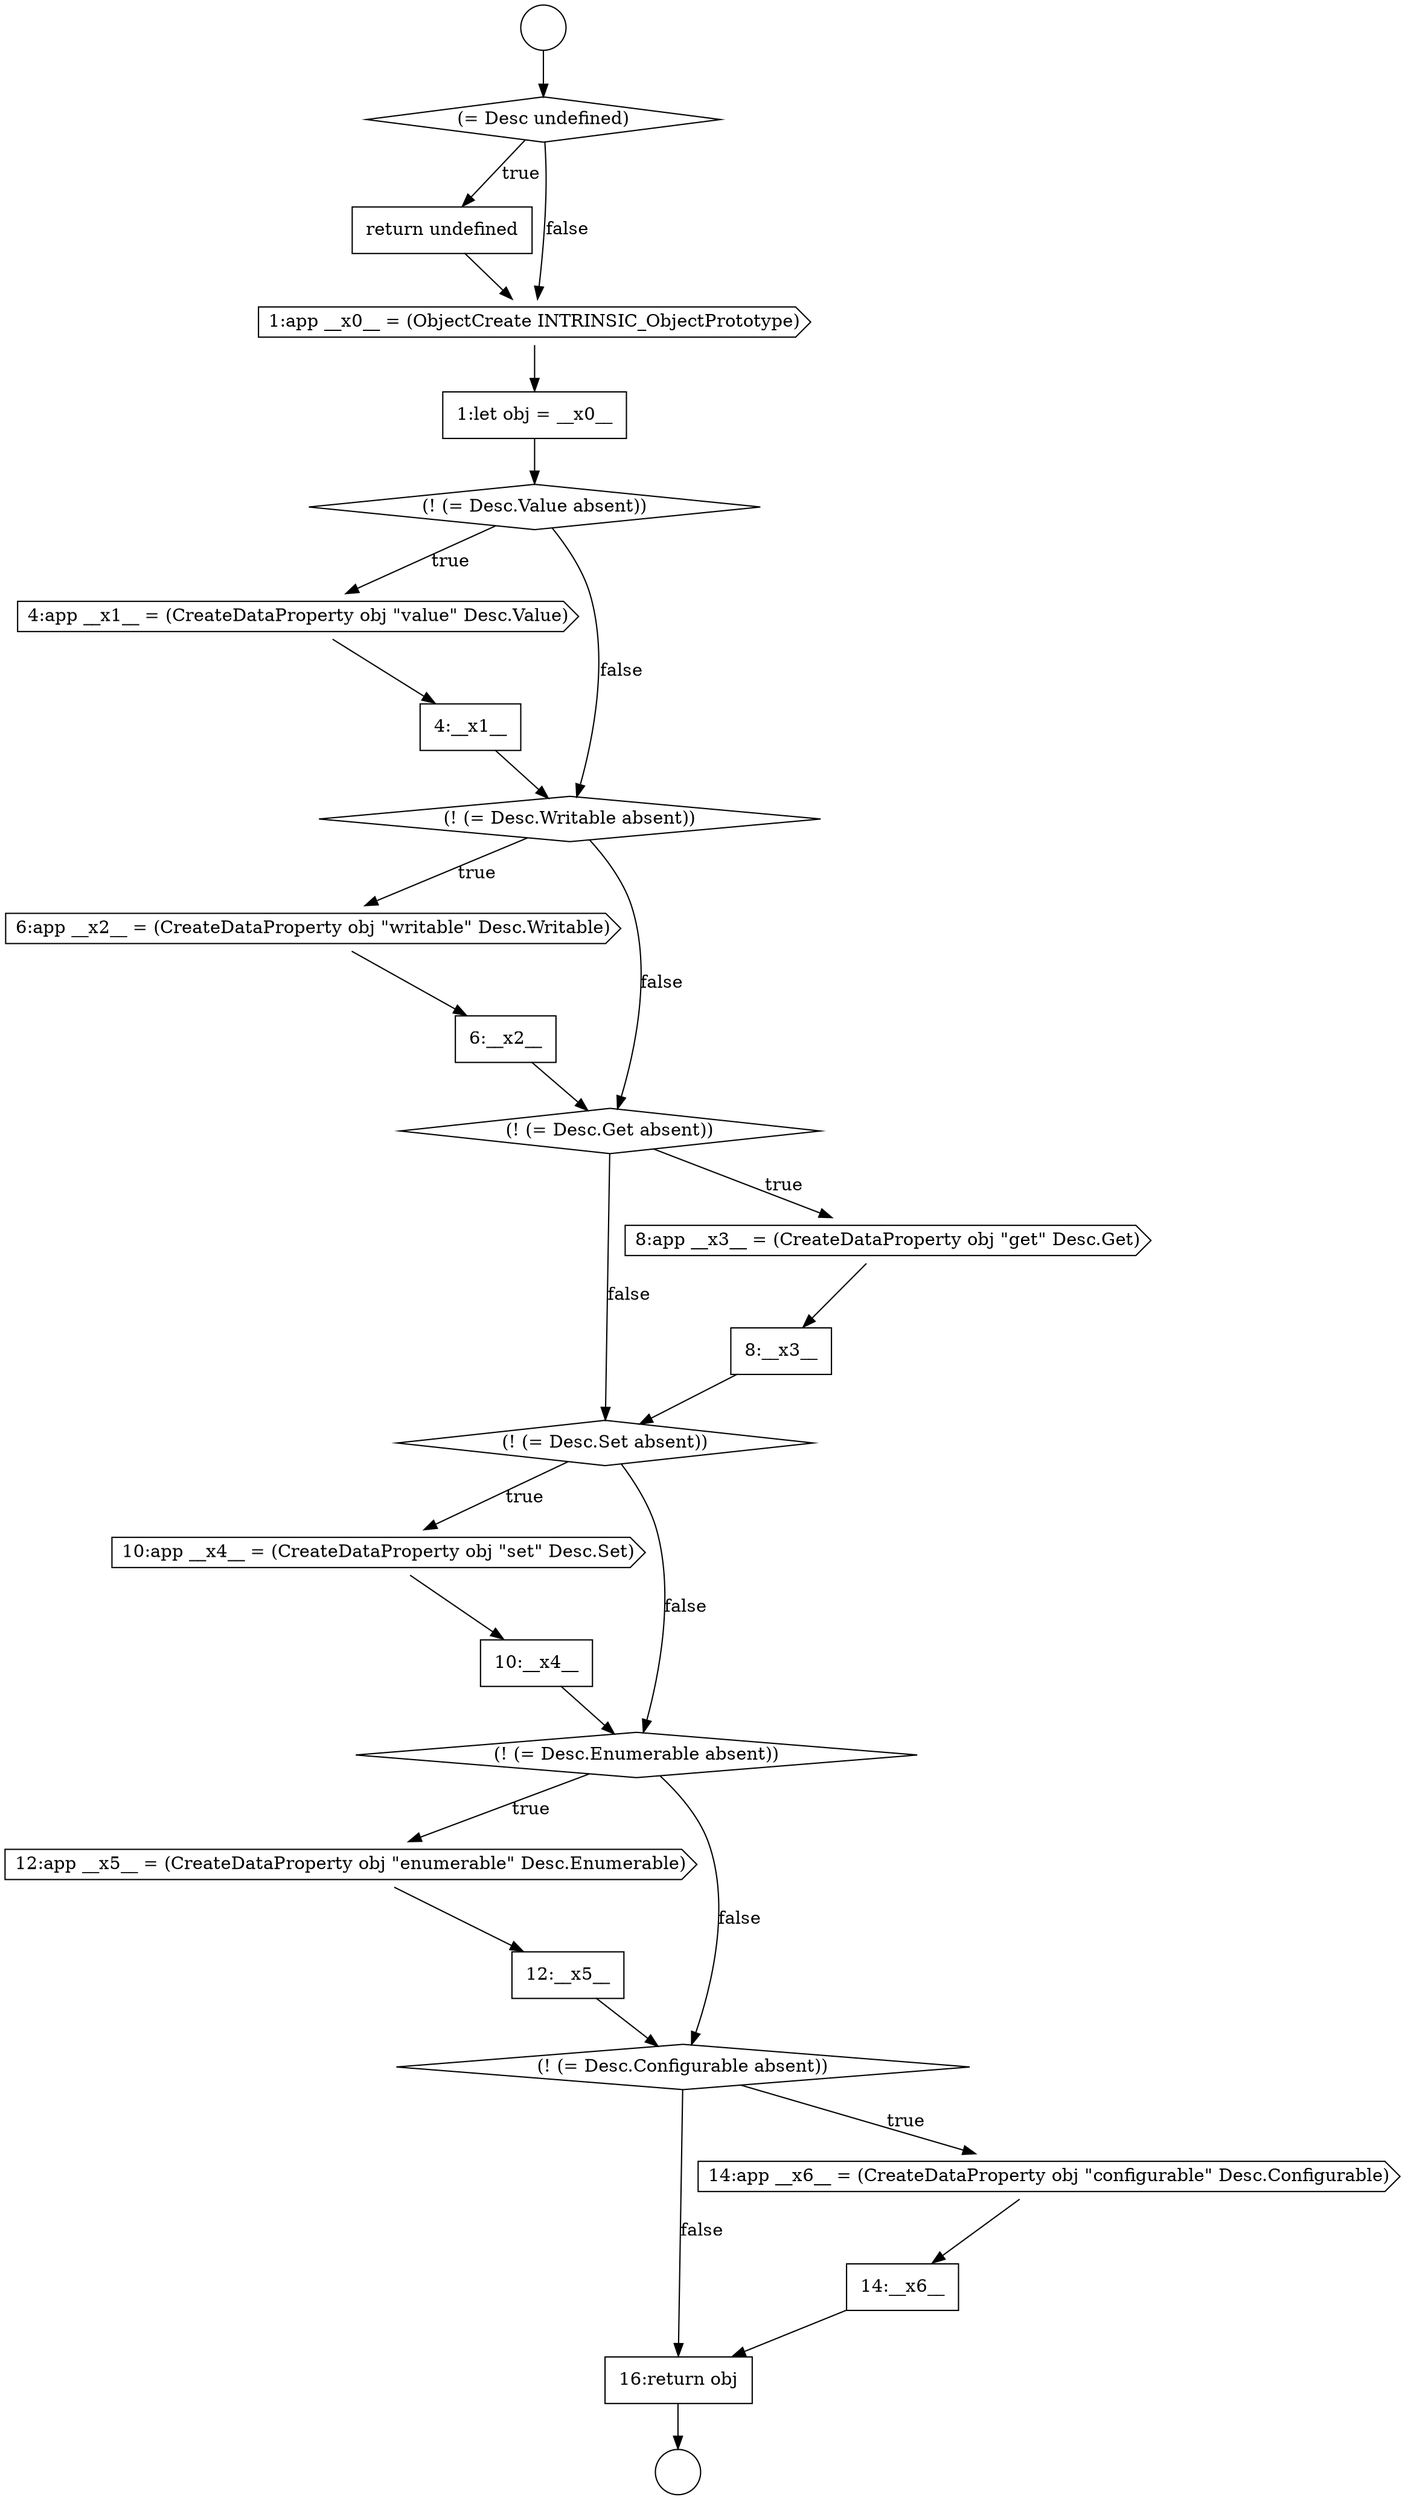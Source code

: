 digraph {
  node202 [shape=none, margin=0, label=<<font color="black">
    <table border="0" cellborder="1" cellspacing="0" cellpadding="10">
      <tr><td align="left">16:return obj</td></tr>
    </table>
  </font>> color="black" fillcolor="white" style=filled]
  node185 [shape=cds, label=<<font color="black">4:app __x1__ = (CreateDataProperty obj &quot;value&quot; Desc.Value)</font>> color="black" fillcolor="white" style=filled]
  node189 [shape=none, margin=0, label=<<font color="black">
    <table border="0" cellborder="1" cellspacing="0" cellpadding="10">
      <tr><td align="left">6:__x2__</td></tr>
    </table>
  </font>> color="black" fillcolor="white" style=filled]
  node179 [shape=circle label=" " color="black" fillcolor="white" style=filled]
  node201 [shape=none, margin=0, label=<<font color="black">
    <table border="0" cellborder="1" cellspacing="0" cellpadding="10">
      <tr><td align="left">14:__x6__</td></tr>
    </table>
  </font>> color="black" fillcolor="white" style=filled]
  node192 [shape=none, margin=0, label=<<font color="black">
    <table border="0" cellborder="1" cellspacing="0" cellpadding="10">
      <tr><td align="left">8:__x3__</td></tr>
    </table>
  </font>> color="black" fillcolor="white" style=filled]
  node197 [shape=cds, label=<<font color="black">12:app __x5__ = (CreateDataProperty obj &quot;enumerable&quot; Desc.Enumerable)</font>> color="black" fillcolor="white" style=filled]
  node188 [shape=cds, label=<<font color="black">6:app __x2__ = (CreateDataProperty obj &quot;writable&quot; Desc.Writable)</font>> color="black" fillcolor="white" style=filled]
  node193 [shape=diamond, label=<<font color="black">(! (= Desc.Set absent))</font>> color="black" fillcolor="white" style=filled]
  node180 [shape=diamond, label=<<font color="black">(= Desc undefined)</font>> color="black" fillcolor="white" style=filled]
  node191 [shape=cds, label=<<font color="black">8:app __x3__ = (CreateDataProperty obj &quot;get&quot; Desc.Get)</font>> color="black" fillcolor="white" style=filled]
  node181 [shape=none, margin=0, label=<<font color="black">
    <table border="0" cellborder="1" cellspacing="0" cellpadding="10">
      <tr><td align="left">return undefined</td></tr>
    </table>
  </font>> color="black" fillcolor="white" style=filled]
  node187 [shape=diamond, label=<<font color="black">(! (= Desc.Writable absent))</font>> color="black" fillcolor="white" style=filled]
  node198 [shape=none, margin=0, label=<<font color="black">
    <table border="0" cellborder="1" cellspacing="0" cellpadding="10">
      <tr><td align="left">12:__x5__</td></tr>
    </table>
  </font>> color="black" fillcolor="white" style=filled]
  node194 [shape=cds, label=<<font color="black">10:app __x4__ = (CreateDataProperty obj &quot;set&quot; Desc.Set)</font>> color="black" fillcolor="white" style=filled]
  node186 [shape=none, margin=0, label=<<font color="black">
    <table border="0" cellborder="1" cellspacing="0" cellpadding="10">
      <tr><td align="left">4:__x1__</td></tr>
    </table>
  </font>> color="black" fillcolor="white" style=filled]
  node195 [shape=none, margin=0, label=<<font color="black">
    <table border="0" cellborder="1" cellspacing="0" cellpadding="10">
      <tr><td align="left">10:__x4__</td></tr>
    </table>
  </font>> color="black" fillcolor="white" style=filled]
  node184 [shape=diamond, label=<<font color="black">(! (= Desc.Value absent))</font>> color="black" fillcolor="white" style=filled]
  node196 [shape=diamond, label=<<font color="black">(! (= Desc.Enumerable absent))</font>> color="black" fillcolor="white" style=filled]
  node199 [shape=diamond, label=<<font color="black">(! (= Desc.Configurable absent))</font>> color="black" fillcolor="white" style=filled]
  node182 [shape=cds, label=<<font color="black">1:app __x0__ = (ObjectCreate INTRINSIC_ObjectPrototype)</font>> color="black" fillcolor="white" style=filled]
  node190 [shape=diamond, label=<<font color="black">(! (= Desc.Get absent))</font>> color="black" fillcolor="white" style=filled]
  node183 [shape=none, margin=0, label=<<font color="black">
    <table border="0" cellborder="1" cellspacing="0" cellpadding="10">
      <tr><td align="left">1:let obj = __x0__</td></tr>
    </table>
  </font>> color="black" fillcolor="white" style=filled]
  node200 [shape=cds, label=<<font color="black">14:app __x6__ = (CreateDataProperty obj &quot;configurable&quot; Desc.Configurable)</font>> color="black" fillcolor="white" style=filled]
  node178 [shape=circle label=" " color="black" fillcolor="white" style=filled]
  node197 -> node198 [ color="black"]
  node183 -> node184 [ color="black"]
  node200 -> node201 [ color="black"]
  node202 -> node179 [ color="black"]
  node190 -> node191 [label=<<font color="black">true</font>> color="black"]
  node190 -> node193 [label=<<font color="black">false</font>> color="black"]
  node178 -> node180 [ color="black"]
  node186 -> node187 [ color="black"]
  node199 -> node200 [label=<<font color="black">true</font>> color="black"]
  node199 -> node202 [label=<<font color="black">false</font>> color="black"]
  node180 -> node181 [label=<<font color="black">true</font>> color="black"]
  node180 -> node182 [label=<<font color="black">false</font>> color="black"]
  node192 -> node193 [ color="black"]
  node201 -> node202 [ color="black"]
  node182 -> node183 [ color="black"]
  node194 -> node195 [ color="black"]
  node196 -> node197 [label=<<font color="black">true</font>> color="black"]
  node196 -> node199 [label=<<font color="black">false</font>> color="black"]
  node184 -> node185 [label=<<font color="black">true</font>> color="black"]
  node184 -> node187 [label=<<font color="black">false</font>> color="black"]
  node189 -> node190 [ color="black"]
  node198 -> node199 [ color="black"]
  node187 -> node188 [label=<<font color="black">true</font>> color="black"]
  node187 -> node190 [label=<<font color="black">false</font>> color="black"]
  node191 -> node192 [ color="black"]
  node181 -> node182 [ color="black"]
  node193 -> node194 [label=<<font color="black">true</font>> color="black"]
  node193 -> node196 [label=<<font color="black">false</font>> color="black"]
  node185 -> node186 [ color="black"]
  node195 -> node196 [ color="black"]
  node188 -> node189 [ color="black"]
}
